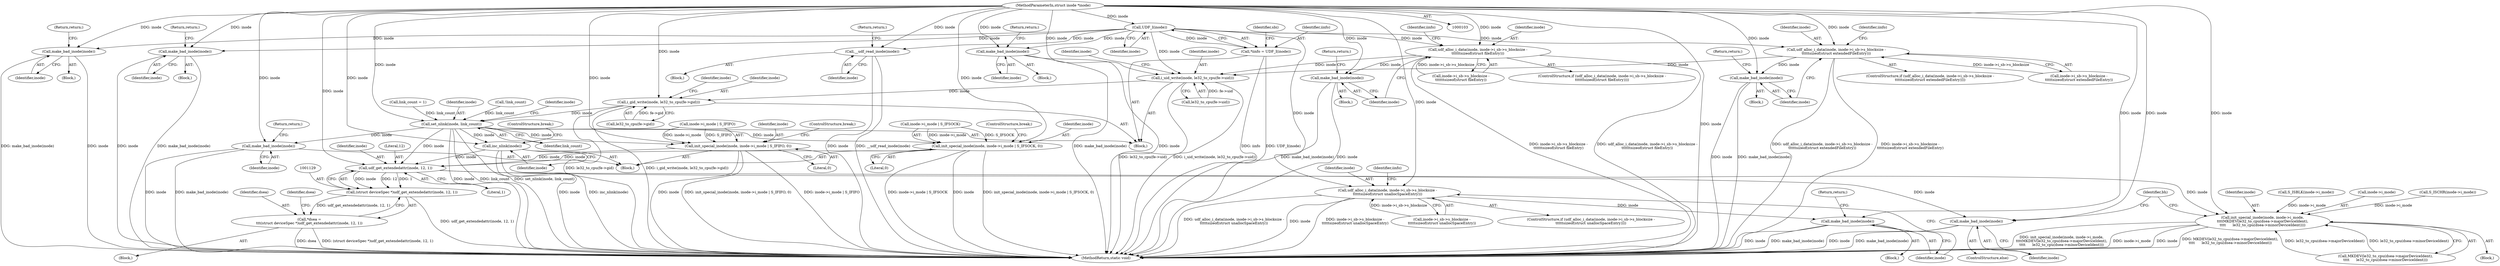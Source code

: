 digraph "1_linux_c03aa9f6e1f938618e6db2e23afef0574efeeb65@pointer" {
"1000104" [label="(MethodParameterIn,struct inode *inode)"];
"1000116" [label="(Call,UDF_I(inode))"];
"1000114" [label="(Call,*iinfo = UDF_I(inode))"];
"1000151" [label="(Call,make_bad_inode(inode))"];
"1000178" [label="(Call,make_bad_inode(inode))"];
"1000290" [label="(Call,__udf_read_inode(inode))"];
"1000321" [label="(Call,make_bad_inode(inode))"];
"1000407" [label="(Call,udf_alloc_i_data(inode, inode->i_sb->s_blocksize -\n\t\t\t\t\tsizeof(struct extendedFileEntry)))"];
"1000418" [label="(Call,make_bad_inode(inode))"];
"1000571" [label="(Call,i_uid_write(inode, le32_to_cpu(fe->uid)))"];
"1000605" [label="(Call,i_gid_write(inode, le32_to_cpu(fe->gid)))"];
"1000713" [label="(Call,set_nlink(inode, link_count))"];
"1000980" [label="(Call,inc_nlink(inode))"];
"1001130" [label="(Call,udf_get_extendedattr(inode, 12, 1))"];
"1001128" [label="(Call,(struct deviceSpec *)udf_get_extendedattr(inode, 12, 1))"];
"1001126" [label="(Call,*dsea =\n\t\t\t(struct deviceSpec *)udf_get_extendedattr(inode, 12, 1))"];
"1001137" [label="(Call,init_special_inode(inode, inode->i_mode,\n\t\t\t\tMKDEV(le32_to_cpu(dsea->majorDeviceIdent),\n\t\t\t\t      le32_to_cpu(dsea->minorDeviceIdent))))"];
"1001152" [label="(Call,make_bad_inode(inode))"];
"1001043" [label="(Call,init_special_inode(inode, inode->i_mode | S_IFIFO, 0))"];
"1001053" [label="(Call,init_special_inode(inode, inode->i_mode | S_IFSOCK, 0))"];
"1001111" [label="(Call,make_bad_inode(inode))"];
"1000463" [label="(Call,udf_alloc_i_data(inode, inode->i_sb->s_blocksize -\n\t\t\t\t\t\tsizeof(struct fileEntry)))"];
"1000474" [label="(Call,make_bad_inode(inode))"];
"1000531" [label="(Call,udf_alloc_i_data(inode, inode->i_sb->s_blocksize -\n\t\t\t\t\tsizeof(struct unallocSpaceEntry)))"];
"1000542" [label="(Call,make_bad_inode(inode))"];
"1000980" [label="(Call,inc_nlink(inode))"];
"1000166" [label="(Block,)"];
"1001050" [label="(Literal,0)"];
"1001128" [label="(Call,(struct deviceSpec *)udf_get_extendedattr(inode, 12, 1))"];
"1001138" [label="(Identifier,inode)"];
"1001113" [label="(Return,return;)"];
"1000321" [label="(Call,make_bad_inode(inode))"];
"1000532" [label="(Identifier,inode)"];
"1000961" [label="(Block,)"];
"1000571" [label="(Call,i_uid_write(inode, le32_to_cpu(fe->uid)))"];
"1000605" [label="(Call,i_gid_write(inode, le32_to_cpu(fe->gid)))"];
"1001120" [label="(Call,S_ISBLK(inode->i_mode))"];
"1001060" [label="(Literal,0)"];
"1000290" [label="(Call,__udf_read_inode(inode))"];
"1000424" [label="(Identifier,iinfo)"];
"1000475" [label="(Identifier,inode)"];
"1000408" [label="(Identifier,inode)"];
"1000115" [label="(Identifier,iinfo)"];
"1000714" [label="(Identifier,inode)"];
"1001131" [label="(Identifier,inode)"];
"1000407" [label="(Call,udf_alloc_i_data(inode, inode->i_sb->s_blocksize -\n\t\t\t\t\tsizeof(struct extendedFileEntry)))"];
"1000323" [label="(Return,return;)"];
"1001043" [label="(Call,init_special_inode(inode, inode->i_mode | S_IFIFO, 0))"];
"1001155" [label="(Identifier,bh)"];
"1000178" [label="(Call,make_bad_inode(inode))"];
"1000713" [label="(Call,set_nlink(inode, link_count))"];
"1000180" [label="(Return,return;)"];
"1000104" [label="(MethodParameterIn,struct inode *inode)"];
"1000307" [label="(Block,)"];
"1001153" [label="(Identifier,inode)"];
"1000533" [label="(Call,inode->i_sb->s_blocksize -\n\t\t\t\t\tsizeof(struct unallocSpaceEntry))"];
"1000982" [label="(ControlStructure,break;)"];
"1001124" [label="(Block,)"];
"1000708" [label="(Call,!link_count)"];
"1000322" [label="(Identifier,inode)"];
"1000464" [label="(Identifier,inode)"];
"1000291" [label="(Identifier,inode)"];
"1001126" [label="(Call,*dsea =\n\t\t\t(struct deviceSpec *)udf_get_extendedattr(inode, 12, 1))"];
"1000406" [label="(ControlStructure,if (udf_alloc_i_data(inode, inode->i_sb->s_blocksize -\n\t\t\t\t\tsizeof(struct extendedFileEntry))))"];
"1000718" [label="(Identifier,inode)"];
"1001044" [label="(Identifier,inode)"];
"1001142" [label="(Call,MKDEV(le32_to_cpu(dsea->majorDeviceIdent),\n\t\t\t\t      le32_to_cpu(dsea->minorDeviceIdent)))"];
"1000531" [label="(Call,udf_alloc_i_data(inode, inode->i_sb->s_blocksize -\n\t\t\t\t\tsizeof(struct unallocSpaceEntry)))"];
"1001133" [label="(Literal,1)"];
"1000114" [label="(Call,*iinfo = UDF_I(inode))"];
"1000473" [label="(Block,)"];
"1000548" [label="(Identifier,iinfo)"];
"1000120" [label="(Identifier,sbi)"];
"1000292" [label="(Return,return;)"];
"1000116" [label="(Call,UDF_I(inode))"];
"1001111" [label="(Call,make_bad_inode(inode))"];
"1001156" [label="(MethodReturn,static void)"];
"1000606" [label="(Identifier,inode)"];
"1001132" [label="(Literal,12)"];
"1000715" [label="(Identifier,link_count)"];
"1000463" [label="(Call,udf_alloc_i_data(inode, inode->i_sb->s_blocksize -\n\t\t\t\t\t\tsizeof(struct fileEntry)))"];
"1001055" [label="(Call,inode->i_mode | S_IFSOCK)"];
"1000616" [label="(Identifier,inode)"];
"1000142" [label="(Block,)"];
"1000572" [label="(Identifier,inode)"];
"1001127" [label="(Identifier,dsea)"];
"1000607" [label="(Call,le32_to_cpu(fe->gid))"];
"1000153" [label="(Return,return;)"];
"1000544" [label="(Return,return;)"];
"1000151" [label="(Call,make_bad_inode(inode))"];
"1000179" [label="(Identifier,inode)"];
"1001130" [label="(Call,udf_get_extendedattr(inode, 12, 1))"];
"1001135" [label="(Identifier,dsea)"];
"1000462" [label="(ControlStructure,if (udf_alloc_i_data(inode, inode->i_sb->s_blocksize -\n\t\t\t\t\t\tsizeof(struct fileEntry))))"];
"1000419" [label="(Identifier,inode)"];
"1001139" [label="(Call,inode->i_mode)"];
"1001152" [label="(Call,make_bad_inode(inode))"];
"1000710" [label="(Call,link_count = 1)"];
"1000543" [label="(Identifier,inode)"];
"1000582" [label="(Identifier,inode)"];
"1001151" [label="(ControlStructure,else)"];
"1000573" [label="(Call,le32_to_cpu(fe->uid))"];
"1000476" [label="(Return,return;)"];
"1001116" [label="(Call,S_ISCHR(inode->i_mode))"];
"1001061" [label="(ControlStructure,break;)"];
"1000117" [label="(Identifier,inode)"];
"1000420" [label="(Return,return;)"];
"1000480" [label="(Identifier,iinfo)"];
"1000542" [label="(Call,make_bad_inode(inode))"];
"1001051" [label="(ControlStructure,break;)"];
"1000418" [label="(Call,make_bad_inode(inode))"];
"1000474" [label="(Call,make_bad_inode(inode))"];
"1000541" [label="(Block,)"];
"1001136" [label="(Block,)"];
"1001053" [label="(Call,init_special_inode(inode, inode->i_mode | S_IFSOCK, 0))"];
"1000105" [label="(Block,)"];
"1001137" [label="(Call,init_special_inode(inode, inode->i_mode,\n\t\t\t\tMKDEV(le32_to_cpu(dsea->majorDeviceIdent),\n\t\t\t\t      le32_to_cpu(dsea->minorDeviceIdent))))"];
"1001054" [label="(Identifier,inode)"];
"1000981" [label="(Identifier,inode)"];
"1000417" [label="(Block,)"];
"1000465" [label="(Call,inode->i_sb->s_blocksize -\n\t\t\t\t\t\tsizeof(struct fileEntry))"];
"1000530" [label="(ControlStructure,if (udf_alloc_i_data(inode, inode->i_sb->s_blocksize -\n\t\t\t\t\tsizeof(struct unallocSpaceEntry))))"];
"1001045" [label="(Call,inode->i_mode | S_IFIFO)"];
"1000274" [label="(Block,)"];
"1000152" [label="(Identifier,inode)"];
"1001112" [label="(Identifier,inode)"];
"1000409" [label="(Call,inode->i_sb->s_blocksize -\n\t\t\t\t\tsizeof(struct extendedFileEntry))"];
"1000104" -> "1000103"  [label="AST: "];
"1000104" -> "1001156"  [label="DDG: inode"];
"1000104" -> "1000116"  [label="DDG: inode"];
"1000104" -> "1000151"  [label="DDG: inode"];
"1000104" -> "1000178"  [label="DDG: inode"];
"1000104" -> "1000290"  [label="DDG: inode"];
"1000104" -> "1000321"  [label="DDG: inode"];
"1000104" -> "1000407"  [label="DDG: inode"];
"1000104" -> "1000418"  [label="DDG: inode"];
"1000104" -> "1000463"  [label="DDG: inode"];
"1000104" -> "1000474"  [label="DDG: inode"];
"1000104" -> "1000531"  [label="DDG: inode"];
"1000104" -> "1000542"  [label="DDG: inode"];
"1000104" -> "1000571"  [label="DDG: inode"];
"1000104" -> "1000605"  [label="DDG: inode"];
"1000104" -> "1000713"  [label="DDG: inode"];
"1000104" -> "1000980"  [label="DDG: inode"];
"1000104" -> "1001043"  [label="DDG: inode"];
"1000104" -> "1001053"  [label="DDG: inode"];
"1000104" -> "1001111"  [label="DDG: inode"];
"1000104" -> "1001130"  [label="DDG: inode"];
"1000104" -> "1001137"  [label="DDG: inode"];
"1000104" -> "1001152"  [label="DDG: inode"];
"1000116" -> "1000114"  [label="AST: "];
"1000116" -> "1000117"  [label="CFG: "];
"1000117" -> "1000116"  [label="AST: "];
"1000114" -> "1000116"  [label="CFG: "];
"1000116" -> "1000114"  [label="DDG: inode"];
"1000116" -> "1000151"  [label="DDG: inode"];
"1000116" -> "1000178"  [label="DDG: inode"];
"1000116" -> "1000290"  [label="DDG: inode"];
"1000116" -> "1000321"  [label="DDG: inode"];
"1000116" -> "1000407"  [label="DDG: inode"];
"1000116" -> "1000463"  [label="DDG: inode"];
"1000116" -> "1000531"  [label="DDG: inode"];
"1000116" -> "1000571"  [label="DDG: inode"];
"1000114" -> "1000105"  [label="AST: "];
"1000115" -> "1000114"  [label="AST: "];
"1000120" -> "1000114"  [label="CFG: "];
"1000114" -> "1001156"  [label="DDG: iinfo"];
"1000114" -> "1001156"  [label="DDG: UDF_I(inode)"];
"1000151" -> "1000142"  [label="AST: "];
"1000151" -> "1000152"  [label="CFG: "];
"1000152" -> "1000151"  [label="AST: "];
"1000153" -> "1000151"  [label="CFG: "];
"1000151" -> "1001156"  [label="DDG: make_bad_inode(inode)"];
"1000151" -> "1001156"  [label="DDG: inode"];
"1000178" -> "1000166"  [label="AST: "];
"1000178" -> "1000179"  [label="CFG: "];
"1000179" -> "1000178"  [label="AST: "];
"1000180" -> "1000178"  [label="CFG: "];
"1000178" -> "1001156"  [label="DDG: make_bad_inode(inode)"];
"1000178" -> "1001156"  [label="DDG: inode"];
"1000290" -> "1000274"  [label="AST: "];
"1000290" -> "1000291"  [label="CFG: "];
"1000291" -> "1000290"  [label="AST: "];
"1000292" -> "1000290"  [label="CFG: "];
"1000290" -> "1001156"  [label="DDG: inode"];
"1000290" -> "1001156"  [label="DDG: __udf_read_inode(inode)"];
"1000321" -> "1000307"  [label="AST: "];
"1000321" -> "1000322"  [label="CFG: "];
"1000322" -> "1000321"  [label="AST: "];
"1000323" -> "1000321"  [label="CFG: "];
"1000321" -> "1001156"  [label="DDG: inode"];
"1000321" -> "1001156"  [label="DDG: make_bad_inode(inode)"];
"1000407" -> "1000406"  [label="AST: "];
"1000407" -> "1000409"  [label="CFG: "];
"1000408" -> "1000407"  [label="AST: "];
"1000409" -> "1000407"  [label="AST: "];
"1000419" -> "1000407"  [label="CFG: "];
"1000424" -> "1000407"  [label="CFG: "];
"1000407" -> "1001156"  [label="DDG: inode->i_sb->s_blocksize -\n\t\t\t\t\tsizeof(struct extendedFileEntry)"];
"1000407" -> "1001156"  [label="DDG: udf_alloc_i_data(inode, inode->i_sb->s_blocksize -\n\t\t\t\t\tsizeof(struct extendedFileEntry))"];
"1000409" -> "1000407"  [label="DDG: inode->i_sb->s_blocksize"];
"1000407" -> "1000418"  [label="DDG: inode"];
"1000407" -> "1000571"  [label="DDG: inode"];
"1000418" -> "1000417"  [label="AST: "];
"1000418" -> "1000419"  [label="CFG: "];
"1000419" -> "1000418"  [label="AST: "];
"1000420" -> "1000418"  [label="CFG: "];
"1000418" -> "1001156"  [label="DDG: make_bad_inode(inode)"];
"1000418" -> "1001156"  [label="DDG: inode"];
"1000571" -> "1000105"  [label="AST: "];
"1000571" -> "1000573"  [label="CFG: "];
"1000572" -> "1000571"  [label="AST: "];
"1000573" -> "1000571"  [label="AST: "];
"1000582" -> "1000571"  [label="CFG: "];
"1000571" -> "1001156"  [label="DDG: i_uid_write(inode, le32_to_cpu(fe->uid))"];
"1000571" -> "1001156"  [label="DDG: le32_to_cpu(fe->uid)"];
"1000463" -> "1000571"  [label="DDG: inode"];
"1000573" -> "1000571"  [label="DDG: fe->uid"];
"1000571" -> "1000605"  [label="DDG: inode"];
"1000605" -> "1000105"  [label="AST: "];
"1000605" -> "1000607"  [label="CFG: "];
"1000606" -> "1000605"  [label="AST: "];
"1000607" -> "1000605"  [label="AST: "];
"1000616" -> "1000605"  [label="CFG: "];
"1000605" -> "1001156"  [label="DDG: le32_to_cpu(fe->gid)"];
"1000605" -> "1001156"  [label="DDG: i_gid_write(inode, le32_to_cpu(fe->gid))"];
"1000607" -> "1000605"  [label="DDG: fe->gid"];
"1000605" -> "1000713"  [label="DDG: inode"];
"1000713" -> "1000105"  [label="AST: "];
"1000713" -> "1000715"  [label="CFG: "];
"1000714" -> "1000713"  [label="AST: "];
"1000715" -> "1000713"  [label="AST: "];
"1000718" -> "1000713"  [label="CFG: "];
"1000713" -> "1001156"  [label="DDG: inode"];
"1000713" -> "1001156"  [label="DDG: link_count"];
"1000713" -> "1001156"  [label="DDG: set_nlink(inode, link_count)"];
"1000708" -> "1000713"  [label="DDG: link_count"];
"1000710" -> "1000713"  [label="DDG: link_count"];
"1000713" -> "1000980"  [label="DDG: inode"];
"1000713" -> "1001043"  [label="DDG: inode"];
"1000713" -> "1001053"  [label="DDG: inode"];
"1000713" -> "1001111"  [label="DDG: inode"];
"1000713" -> "1001130"  [label="DDG: inode"];
"1000980" -> "1000961"  [label="AST: "];
"1000980" -> "1000981"  [label="CFG: "];
"1000981" -> "1000980"  [label="AST: "];
"1000982" -> "1000980"  [label="CFG: "];
"1000980" -> "1001156"  [label="DDG: inode"];
"1000980" -> "1001156"  [label="DDG: inc_nlink(inode)"];
"1000980" -> "1001130"  [label="DDG: inode"];
"1001130" -> "1001128"  [label="AST: "];
"1001130" -> "1001133"  [label="CFG: "];
"1001131" -> "1001130"  [label="AST: "];
"1001132" -> "1001130"  [label="AST: "];
"1001133" -> "1001130"  [label="AST: "];
"1001128" -> "1001130"  [label="CFG: "];
"1001130" -> "1001128"  [label="DDG: inode"];
"1001130" -> "1001128"  [label="DDG: 12"];
"1001130" -> "1001128"  [label="DDG: 1"];
"1001043" -> "1001130"  [label="DDG: inode"];
"1001053" -> "1001130"  [label="DDG: inode"];
"1001130" -> "1001137"  [label="DDG: inode"];
"1001130" -> "1001152"  [label="DDG: inode"];
"1001128" -> "1001126"  [label="AST: "];
"1001129" -> "1001128"  [label="AST: "];
"1001126" -> "1001128"  [label="CFG: "];
"1001128" -> "1001156"  [label="DDG: udf_get_extendedattr(inode, 12, 1)"];
"1001128" -> "1001126"  [label="DDG: udf_get_extendedattr(inode, 12, 1)"];
"1001126" -> "1001124"  [label="AST: "];
"1001127" -> "1001126"  [label="AST: "];
"1001135" -> "1001126"  [label="CFG: "];
"1001126" -> "1001156"  [label="DDG: dsea"];
"1001126" -> "1001156"  [label="DDG: (struct deviceSpec *)udf_get_extendedattr(inode, 12, 1)"];
"1001137" -> "1001136"  [label="AST: "];
"1001137" -> "1001142"  [label="CFG: "];
"1001138" -> "1001137"  [label="AST: "];
"1001139" -> "1001137"  [label="AST: "];
"1001142" -> "1001137"  [label="AST: "];
"1001155" -> "1001137"  [label="CFG: "];
"1001137" -> "1001156"  [label="DDG: init_special_inode(inode, inode->i_mode,\n\t\t\t\tMKDEV(le32_to_cpu(dsea->majorDeviceIdent),\n\t\t\t\t      le32_to_cpu(dsea->minorDeviceIdent)))"];
"1001137" -> "1001156"  [label="DDG: inode->i_mode"];
"1001137" -> "1001156"  [label="DDG: inode"];
"1001137" -> "1001156"  [label="DDG: MKDEV(le32_to_cpu(dsea->majorDeviceIdent),\n\t\t\t\t      le32_to_cpu(dsea->minorDeviceIdent))"];
"1001120" -> "1001137"  [label="DDG: inode->i_mode"];
"1001116" -> "1001137"  [label="DDG: inode->i_mode"];
"1001142" -> "1001137"  [label="DDG: le32_to_cpu(dsea->majorDeviceIdent)"];
"1001142" -> "1001137"  [label="DDG: le32_to_cpu(dsea->minorDeviceIdent)"];
"1001152" -> "1001151"  [label="AST: "];
"1001152" -> "1001153"  [label="CFG: "];
"1001153" -> "1001152"  [label="AST: "];
"1001155" -> "1001152"  [label="CFG: "];
"1001152" -> "1001156"  [label="DDG: make_bad_inode(inode)"];
"1001152" -> "1001156"  [label="DDG: inode"];
"1001043" -> "1000961"  [label="AST: "];
"1001043" -> "1001050"  [label="CFG: "];
"1001044" -> "1001043"  [label="AST: "];
"1001045" -> "1001043"  [label="AST: "];
"1001050" -> "1001043"  [label="AST: "];
"1001051" -> "1001043"  [label="CFG: "];
"1001043" -> "1001156"  [label="DDG: inode->i_mode | S_IFIFO"];
"1001043" -> "1001156"  [label="DDG: inode"];
"1001043" -> "1001156"  [label="DDG: init_special_inode(inode, inode->i_mode | S_IFIFO, 0)"];
"1001045" -> "1001043"  [label="DDG: inode->i_mode"];
"1001045" -> "1001043"  [label="DDG: S_IFIFO"];
"1001053" -> "1000961"  [label="AST: "];
"1001053" -> "1001060"  [label="CFG: "];
"1001054" -> "1001053"  [label="AST: "];
"1001055" -> "1001053"  [label="AST: "];
"1001060" -> "1001053"  [label="AST: "];
"1001061" -> "1001053"  [label="CFG: "];
"1001053" -> "1001156"  [label="DDG: inode->i_mode | S_IFSOCK"];
"1001053" -> "1001156"  [label="DDG: inode"];
"1001053" -> "1001156"  [label="DDG: init_special_inode(inode, inode->i_mode | S_IFSOCK, 0)"];
"1001055" -> "1001053"  [label="DDG: inode->i_mode"];
"1001055" -> "1001053"  [label="DDG: S_IFSOCK"];
"1001111" -> "1000961"  [label="AST: "];
"1001111" -> "1001112"  [label="CFG: "];
"1001112" -> "1001111"  [label="AST: "];
"1001113" -> "1001111"  [label="CFG: "];
"1001111" -> "1001156"  [label="DDG: make_bad_inode(inode)"];
"1001111" -> "1001156"  [label="DDG: inode"];
"1000463" -> "1000462"  [label="AST: "];
"1000463" -> "1000465"  [label="CFG: "];
"1000464" -> "1000463"  [label="AST: "];
"1000465" -> "1000463"  [label="AST: "];
"1000475" -> "1000463"  [label="CFG: "];
"1000480" -> "1000463"  [label="CFG: "];
"1000463" -> "1001156"  [label="DDG: inode->i_sb->s_blocksize -\n\t\t\t\t\t\tsizeof(struct fileEntry)"];
"1000463" -> "1001156"  [label="DDG: udf_alloc_i_data(inode, inode->i_sb->s_blocksize -\n\t\t\t\t\t\tsizeof(struct fileEntry))"];
"1000465" -> "1000463"  [label="DDG: inode->i_sb->s_blocksize"];
"1000463" -> "1000474"  [label="DDG: inode"];
"1000474" -> "1000473"  [label="AST: "];
"1000474" -> "1000475"  [label="CFG: "];
"1000475" -> "1000474"  [label="AST: "];
"1000476" -> "1000474"  [label="CFG: "];
"1000474" -> "1001156"  [label="DDG: make_bad_inode(inode)"];
"1000474" -> "1001156"  [label="DDG: inode"];
"1000531" -> "1000530"  [label="AST: "];
"1000531" -> "1000533"  [label="CFG: "];
"1000532" -> "1000531"  [label="AST: "];
"1000533" -> "1000531"  [label="AST: "];
"1000543" -> "1000531"  [label="CFG: "];
"1000548" -> "1000531"  [label="CFG: "];
"1000531" -> "1001156"  [label="DDG: inode->i_sb->s_blocksize -\n\t\t\t\t\tsizeof(struct unallocSpaceEntry)"];
"1000531" -> "1001156"  [label="DDG: udf_alloc_i_data(inode, inode->i_sb->s_blocksize -\n\t\t\t\t\tsizeof(struct unallocSpaceEntry))"];
"1000531" -> "1001156"  [label="DDG: inode"];
"1000533" -> "1000531"  [label="DDG: inode->i_sb->s_blocksize"];
"1000531" -> "1000542"  [label="DDG: inode"];
"1000542" -> "1000541"  [label="AST: "];
"1000542" -> "1000543"  [label="CFG: "];
"1000543" -> "1000542"  [label="AST: "];
"1000544" -> "1000542"  [label="CFG: "];
"1000542" -> "1001156"  [label="DDG: inode"];
"1000542" -> "1001156"  [label="DDG: make_bad_inode(inode)"];
}
